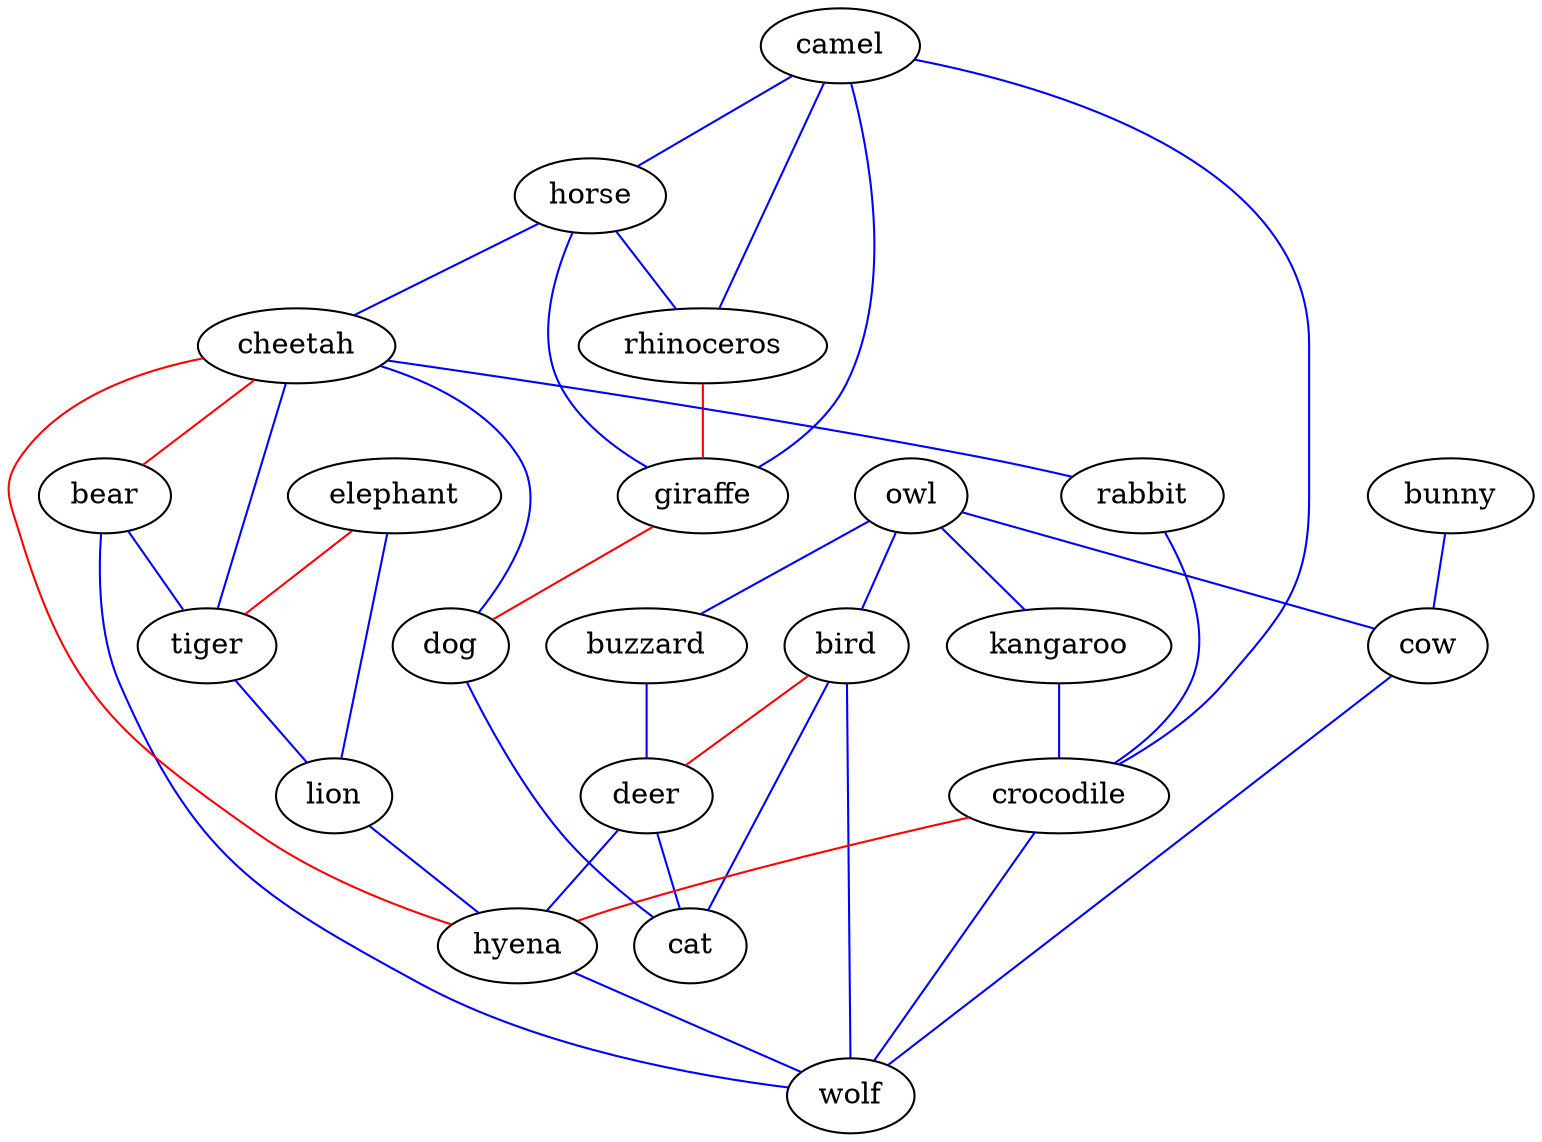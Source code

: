 strict graph { bear -- tiger [weight=1,color=blue]; bear -- wolf [weight=1,color=blue]; bird -- cat [weight=1,color=blue]; bird -- wolf [weight=1,color=blue]; bunny -- cow [weight=1,color=blue]; buzzard -- deer [weight=1,color=blue]; camel -- crocodile [weight=1,color=blue]; camel -- giraffe [weight=1,color=blue]; camel -- horse [weight=1,color=blue]; camel -- rhinoceros [weight=1,color=blue]; cheetah -- dog [weight=1,color=blue]; cheetah -- rabbit [weight=1,color=blue]; cheetah -- tiger [weight=1,color=blue]; cow -- wolf [weight=1,color=blue]; crocodile -- wolf [weight=1,color=blue]; deer -- cat [weight=1,color=blue]; deer -- hyena [weight=1,color=blue]; dog -- cat [weight=1,color=blue]; elephant -- lion [weight=1,color=blue]; horse -- cheetah [weight=1,color=blue]; horse -- giraffe [weight=1,color=blue]; horse -- rhinoceros [weight=1,color=blue]; hyena -- wolf [weight=1,color=blue]; kangaroo -- crocodile [weight=1,color=blue]; lion -- hyena [weight=1,color=blue]; owl -- bird [weight=1,color=blue]; owl -- buzzard [weight=1,color=blue]; owl -- cow [weight=1,color=blue]; owl -- kangaroo [weight=1,color=blue]; rabbit -- crocodile [weight=1,color=blue]; tiger -- lion [weight=1,color=blue]; bird -- deer [weight=1,color=red]; cheetah -- bear [weight=1,color=red]; cheetah -- hyena [weight=1,color=red]; crocodile -- hyena [weight=1,color=red]; elephant -- tiger [weight=1,color=red]; giraffe -- dog [weight=1,color=red]; rhinoceros -- giraffe [weight=1,color=red]; }
